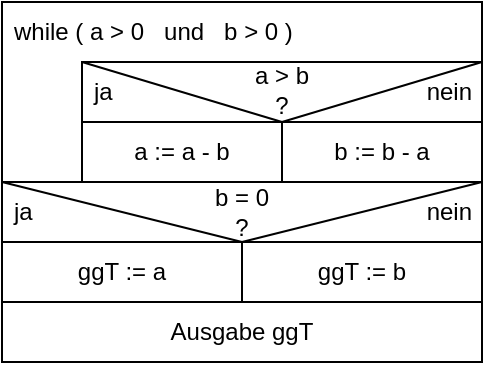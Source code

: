 <mxfile version="13.9.9" type="device"><diagram id="PbN4JJis8O0AOiND6CRj" name="Seite-1"><mxGraphModel dx="1086" dy="637" grid="1" gridSize="10" guides="1" tooltips="1" connect="1" arrows="1" fold="1" page="1" pageScale="1" pageWidth="1169" pageHeight="827" math="0" shadow="0"><root><mxCell id="0"/><mxCell id="1" parent="0"/><mxCell id="vT5-UedzO43qJWTnps-Q-19" value="" style="rounded=0;whiteSpace=wrap;html=1;" parent="1" vertex="1"><mxGeometry x="40" y="40" width="240" height="120" as="geometry"/></mxCell><mxCell id="vT5-UedzO43qJWTnps-Q-2" value="Ausgabe ggT" style="rounded=0;whiteSpace=wrap;html=1;" parent="1" vertex="1"><mxGeometry x="40" y="190" width="240" height="30" as="geometry"/></mxCell><mxCell id="vT5-UedzO43qJWTnps-Q-3" value="ggT := a" style="rounded=0;whiteSpace=wrap;html=1;" parent="1" vertex="1"><mxGeometry x="40" y="160" width="120" height="30" as="geometry"/></mxCell><mxCell id="vT5-UedzO43qJWTnps-Q-4" value="ggT := b" style="rounded=0;whiteSpace=wrap;html=1;" parent="1" vertex="1"><mxGeometry x="160" y="160" width="120" height="30" as="geometry"/></mxCell><mxCell id="vT5-UedzO43qJWTnps-Q-5" value="" style="rounded=0;whiteSpace=wrap;html=1;" parent="1" vertex="1"><mxGeometry x="40" y="130" width="240" height="30" as="geometry"/></mxCell><mxCell id="vT5-UedzO43qJWTnps-Q-6" value="" style="endArrow=none;html=1;entryX=0;entryY=0;entryDx=0;entryDy=0;exitX=0.5;exitY=1;exitDx=0;exitDy=0;" parent="1" source="vT5-UedzO43qJWTnps-Q-5" target="vT5-UedzO43qJWTnps-Q-5" edge="1"><mxGeometry width="50" height="50" relative="1" as="geometry"><mxPoint x="490" y="150" as="sourcePoint"/><mxPoint x="540" y="100" as="targetPoint"/></mxGeometry></mxCell><mxCell id="vT5-UedzO43qJWTnps-Q-7" value="" style="endArrow=none;html=1;entryX=1;entryY=0;entryDx=0;entryDy=0;" parent="1" target="vT5-UedzO43qJWTnps-Q-5" edge="1"><mxGeometry width="50" height="50" relative="1" as="geometry"><mxPoint x="160" y="160" as="sourcePoint"/><mxPoint x="540" y="100" as="targetPoint"/></mxGeometry></mxCell><mxCell id="vT5-UedzO43qJWTnps-Q-8" value="b = 0&lt;br&gt;?" style="text;html=1;strokeColor=none;fillColor=none;align=center;verticalAlign=middle;whiteSpace=wrap;rounded=0;" parent="1" vertex="1"><mxGeometry x="140" y="135" width="40" height="20" as="geometry"/></mxCell><mxCell id="vT5-UedzO43qJWTnps-Q-9" value="ja" style="text;html=1;strokeColor=none;fillColor=none;align=left;verticalAlign=middle;whiteSpace=wrap;rounded=0;spacingLeft=4;" parent="1" vertex="1"><mxGeometry x="40" y="135" width="40" height="20" as="geometry"/></mxCell><mxCell id="vT5-UedzO43qJWTnps-Q-10" value="nein" style="text;html=1;strokeColor=none;fillColor=none;align=right;verticalAlign=middle;whiteSpace=wrap;rounded=0;spacingRight=3;" parent="1" vertex="1"><mxGeometry x="240" y="135" width="40" height="20" as="geometry"/></mxCell><mxCell id="vT5-UedzO43qJWTnps-Q-11" value="" style="rounded=0;whiteSpace=wrap;html=1;" parent="1" vertex="1"><mxGeometry x="80" y="70" width="200" height="30" as="geometry"/></mxCell><mxCell id="vT5-UedzO43qJWTnps-Q-12" value="a := a - b" style="rounded=0;whiteSpace=wrap;html=1;" parent="1" vertex="1"><mxGeometry x="80" y="100" width="100" height="30" as="geometry"/></mxCell><mxCell id="vT5-UedzO43qJWTnps-Q-13" value="b := b - a" style="rounded=0;whiteSpace=wrap;html=1;" parent="1" vertex="1"><mxGeometry x="180" y="100" width="100" height="30" as="geometry"/></mxCell><mxCell id="vT5-UedzO43qJWTnps-Q-14" value="" style="endArrow=none;html=1;entryX=0;entryY=0;entryDx=0;entryDy=0;exitX=0.5;exitY=1;exitDx=0;exitDy=0;" parent="1" source="vT5-UedzO43qJWTnps-Q-11" target="vT5-UedzO43qJWTnps-Q-11" edge="1"><mxGeometry width="50" height="50" relative="1" as="geometry"><mxPoint x="490" y="150" as="sourcePoint"/><mxPoint x="540" y="100" as="targetPoint"/></mxGeometry></mxCell><mxCell id="vT5-UedzO43qJWTnps-Q-15" value="" style="endArrow=none;html=1;entryX=1;entryY=0;entryDx=0;entryDy=0;exitX=0.5;exitY=1;exitDx=0;exitDy=0;" parent="1" source="vT5-UedzO43qJWTnps-Q-11" target="vT5-UedzO43qJWTnps-Q-11" edge="1"><mxGeometry width="50" height="50" relative="1" as="geometry"><mxPoint x="180" y="120" as="sourcePoint"/><mxPoint x="540" y="100" as="targetPoint"/></mxGeometry></mxCell><mxCell id="vT5-UedzO43qJWTnps-Q-16" value="ja" style="text;html=1;strokeColor=none;fillColor=none;align=left;verticalAlign=middle;whiteSpace=wrap;rounded=0;spacingLeft=4;" parent="1" vertex="1"><mxGeometry x="80" y="75" width="40" height="20" as="geometry"/></mxCell><mxCell id="vT5-UedzO43qJWTnps-Q-17" value="nein" style="text;html=1;strokeColor=none;fillColor=none;align=right;verticalAlign=middle;whiteSpace=wrap;rounded=0;spacingRight=3;" parent="1" vertex="1"><mxGeometry x="240" y="75" width="40" height="20" as="geometry"/></mxCell><mxCell id="vT5-UedzO43qJWTnps-Q-18" value="a &amp;gt; b&lt;br&gt;?" style="text;html=1;strokeColor=none;fillColor=none;align=center;verticalAlign=middle;whiteSpace=wrap;rounded=0;" parent="1" vertex="1"><mxGeometry x="160" y="74" width="40" height="20" as="geometry"/></mxCell><mxCell id="vT5-UedzO43qJWTnps-Q-20" value="while ( a &amp;gt; 0&amp;nbsp; &amp;nbsp;und&amp;nbsp; &amp;nbsp;b &amp;gt; 0 )" style="text;html=1;strokeColor=none;fillColor=none;align=left;verticalAlign=middle;whiteSpace=wrap;rounded=0;spacingLeft=4;" parent="1" vertex="1"><mxGeometry x="40" y="40" width="150" height="30" as="geometry"/></mxCell></root></mxGraphModel></diagram></mxfile>